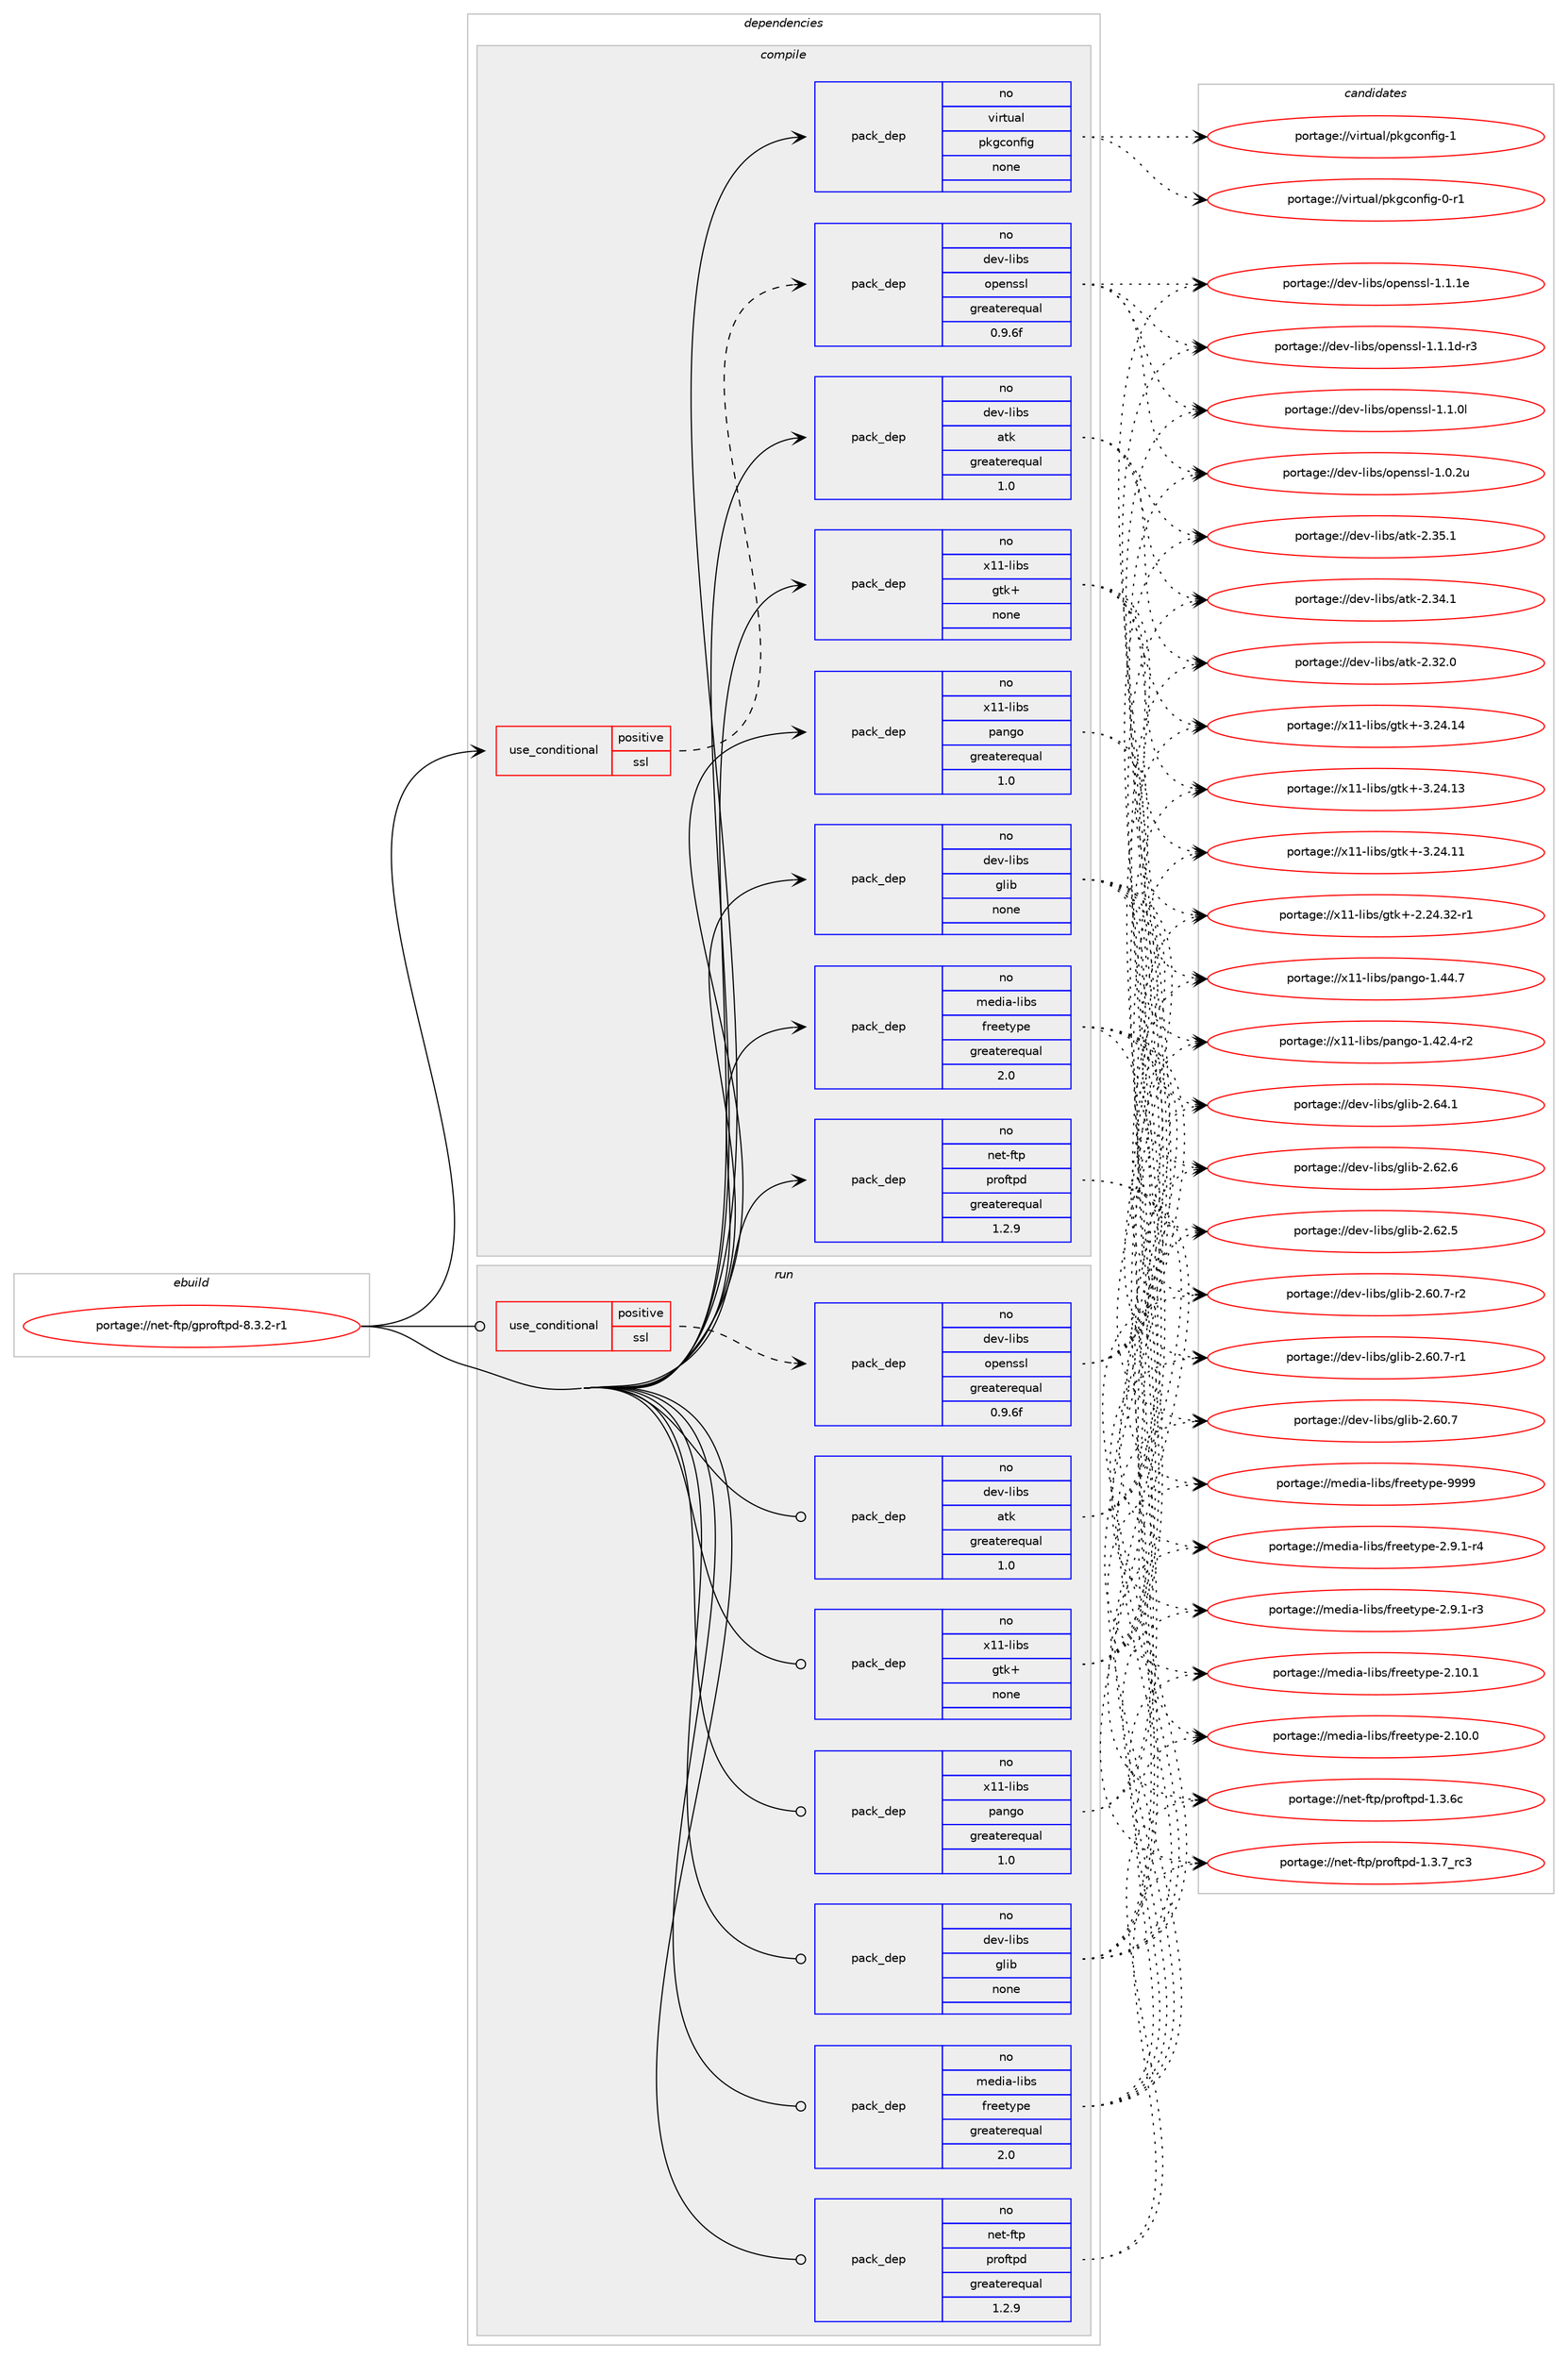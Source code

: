 digraph prolog {

# *************
# Graph options
# *************

newrank=true;
concentrate=true;
compound=true;
graph [rankdir=LR,fontname=Helvetica,fontsize=10,ranksep=1.5];#, ranksep=2.5, nodesep=0.2];
edge  [arrowhead=vee];
node  [fontname=Helvetica,fontsize=10];

# **********
# The ebuild
# **********

subgraph cluster_leftcol {
color=gray;
rank=same;
label=<<i>ebuild</i>>;
id [label="portage://net-ftp/gproftpd-8.3.2-r1", color=red, width=4, href="../net-ftp/gproftpd-8.3.2-r1.svg"];
}

# ****************
# The dependencies
# ****************

subgraph cluster_midcol {
color=gray;
label=<<i>dependencies</i>>;
subgraph cluster_compile {
fillcolor="#eeeeee";
style=filled;
label=<<i>compile</i>>;
subgraph cond4303 {
dependency19075 [label=<<TABLE BORDER="0" CELLBORDER="1" CELLSPACING="0" CELLPADDING="4"><TR><TD ROWSPAN="3" CELLPADDING="10">use_conditional</TD></TR><TR><TD>positive</TD></TR><TR><TD>ssl</TD></TR></TABLE>>, shape=none, color=red];
subgraph pack14561 {
dependency19076 [label=<<TABLE BORDER="0" CELLBORDER="1" CELLSPACING="0" CELLPADDING="4" WIDTH="220"><TR><TD ROWSPAN="6" CELLPADDING="30">pack_dep</TD></TR><TR><TD WIDTH="110">no</TD></TR><TR><TD>dev-libs</TD></TR><TR><TD>openssl</TD></TR><TR><TD>greaterequal</TD></TR><TR><TD>0.9.6f</TD></TR></TABLE>>, shape=none, color=blue];
}
dependency19075:e -> dependency19076:w [weight=20,style="dashed",arrowhead="vee"];
}
id:e -> dependency19075:w [weight=20,style="solid",arrowhead="vee"];
subgraph pack14562 {
dependency19077 [label=<<TABLE BORDER="0" CELLBORDER="1" CELLSPACING="0" CELLPADDING="4" WIDTH="220"><TR><TD ROWSPAN="6" CELLPADDING="30">pack_dep</TD></TR><TR><TD WIDTH="110">no</TD></TR><TR><TD>dev-libs</TD></TR><TR><TD>atk</TD></TR><TR><TD>greaterequal</TD></TR><TR><TD>1.0</TD></TR></TABLE>>, shape=none, color=blue];
}
id:e -> dependency19077:w [weight=20,style="solid",arrowhead="vee"];
subgraph pack14563 {
dependency19078 [label=<<TABLE BORDER="0" CELLBORDER="1" CELLSPACING="0" CELLPADDING="4" WIDTH="220"><TR><TD ROWSPAN="6" CELLPADDING="30">pack_dep</TD></TR><TR><TD WIDTH="110">no</TD></TR><TR><TD>dev-libs</TD></TR><TR><TD>glib</TD></TR><TR><TD>none</TD></TR><TR><TD></TD></TR></TABLE>>, shape=none, color=blue];
}
id:e -> dependency19078:w [weight=20,style="solid",arrowhead="vee"];
subgraph pack14564 {
dependency19079 [label=<<TABLE BORDER="0" CELLBORDER="1" CELLSPACING="0" CELLPADDING="4" WIDTH="220"><TR><TD ROWSPAN="6" CELLPADDING="30">pack_dep</TD></TR><TR><TD WIDTH="110">no</TD></TR><TR><TD>media-libs</TD></TR><TR><TD>freetype</TD></TR><TR><TD>greaterequal</TD></TR><TR><TD>2.0</TD></TR></TABLE>>, shape=none, color=blue];
}
id:e -> dependency19079:w [weight=20,style="solid",arrowhead="vee"];
subgraph pack14565 {
dependency19080 [label=<<TABLE BORDER="0" CELLBORDER="1" CELLSPACING="0" CELLPADDING="4" WIDTH="220"><TR><TD ROWSPAN="6" CELLPADDING="30">pack_dep</TD></TR><TR><TD WIDTH="110">no</TD></TR><TR><TD>net-ftp</TD></TR><TR><TD>proftpd</TD></TR><TR><TD>greaterequal</TD></TR><TR><TD>1.2.9</TD></TR></TABLE>>, shape=none, color=blue];
}
id:e -> dependency19080:w [weight=20,style="solid",arrowhead="vee"];
subgraph pack14566 {
dependency19081 [label=<<TABLE BORDER="0" CELLBORDER="1" CELLSPACING="0" CELLPADDING="4" WIDTH="220"><TR><TD ROWSPAN="6" CELLPADDING="30">pack_dep</TD></TR><TR><TD WIDTH="110">no</TD></TR><TR><TD>virtual</TD></TR><TR><TD>pkgconfig</TD></TR><TR><TD>none</TD></TR><TR><TD></TD></TR></TABLE>>, shape=none, color=blue];
}
id:e -> dependency19081:w [weight=20,style="solid",arrowhead="vee"];
subgraph pack14567 {
dependency19082 [label=<<TABLE BORDER="0" CELLBORDER="1" CELLSPACING="0" CELLPADDING="4" WIDTH="220"><TR><TD ROWSPAN="6" CELLPADDING="30">pack_dep</TD></TR><TR><TD WIDTH="110">no</TD></TR><TR><TD>x11-libs</TD></TR><TR><TD>gtk+</TD></TR><TR><TD>none</TD></TR><TR><TD></TD></TR></TABLE>>, shape=none, color=blue];
}
id:e -> dependency19082:w [weight=20,style="solid",arrowhead="vee"];
subgraph pack14568 {
dependency19083 [label=<<TABLE BORDER="0" CELLBORDER="1" CELLSPACING="0" CELLPADDING="4" WIDTH="220"><TR><TD ROWSPAN="6" CELLPADDING="30">pack_dep</TD></TR><TR><TD WIDTH="110">no</TD></TR><TR><TD>x11-libs</TD></TR><TR><TD>pango</TD></TR><TR><TD>greaterequal</TD></TR><TR><TD>1.0</TD></TR></TABLE>>, shape=none, color=blue];
}
id:e -> dependency19083:w [weight=20,style="solid",arrowhead="vee"];
}
subgraph cluster_compileandrun {
fillcolor="#eeeeee";
style=filled;
label=<<i>compile and run</i>>;
}
subgraph cluster_run {
fillcolor="#eeeeee";
style=filled;
label=<<i>run</i>>;
subgraph cond4304 {
dependency19084 [label=<<TABLE BORDER="0" CELLBORDER="1" CELLSPACING="0" CELLPADDING="4"><TR><TD ROWSPAN="3" CELLPADDING="10">use_conditional</TD></TR><TR><TD>positive</TD></TR><TR><TD>ssl</TD></TR></TABLE>>, shape=none, color=red];
subgraph pack14569 {
dependency19085 [label=<<TABLE BORDER="0" CELLBORDER="1" CELLSPACING="0" CELLPADDING="4" WIDTH="220"><TR><TD ROWSPAN="6" CELLPADDING="30">pack_dep</TD></TR><TR><TD WIDTH="110">no</TD></TR><TR><TD>dev-libs</TD></TR><TR><TD>openssl</TD></TR><TR><TD>greaterequal</TD></TR><TR><TD>0.9.6f</TD></TR></TABLE>>, shape=none, color=blue];
}
dependency19084:e -> dependency19085:w [weight=20,style="dashed",arrowhead="vee"];
}
id:e -> dependency19084:w [weight=20,style="solid",arrowhead="odot"];
subgraph pack14570 {
dependency19086 [label=<<TABLE BORDER="0" CELLBORDER="1" CELLSPACING="0" CELLPADDING="4" WIDTH="220"><TR><TD ROWSPAN="6" CELLPADDING="30">pack_dep</TD></TR><TR><TD WIDTH="110">no</TD></TR><TR><TD>dev-libs</TD></TR><TR><TD>atk</TD></TR><TR><TD>greaterequal</TD></TR><TR><TD>1.0</TD></TR></TABLE>>, shape=none, color=blue];
}
id:e -> dependency19086:w [weight=20,style="solid",arrowhead="odot"];
subgraph pack14571 {
dependency19087 [label=<<TABLE BORDER="0" CELLBORDER="1" CELLSPACING="0" CELLPADDING="4" WIDTH="220"><TR><TD ROWSPAN="6" CELLPADDING="30">pack_dep</TD></TR><TR><TD WIDTH="110">no</TD></TR><TR><TD>dev-libs</TD></TR><TR><TD>glib</TD></TR><TR><TD>none</TD></TR><TR><TD></TD></TR></TABLE>>, shape=none, color=blue];
}
id:e -> dependency19087:w [weight=20,style="solid",arrowhead="odot"];
subgraph pack14572 {
dependency19088 [label=<<TABLE BORDER="0" CELLBORDER="1" CELLSPACING="0" CELLPADDING="4" WIDTH="220"><TR><TD ROWSPAN="6" CELLPADDING="30">pack_dep</TD></TR><TR><TD WIDTH="110">no</TD></TR><TR><TD>media-libs</TD></TR><TR><TD>freetype</TD></TR><TR><TD>greaterequal</TD></TR><TR><TD>2.0</TD></TR></TABLE>>, shape=none, color=blue];
}
id:e -> dependency19088:w [weight=20,style="solid",arrowhead="odot"];
subgraph pack14573 {
dependency19089 [label=<<TABLE BORDER="0" CELLBORDER="1" CELLSPACING="0" CELLPADDING="4" WIDTH="220"><TR><TD ROWSPAN="6" CELLPADDING="30">pack_dep</TD></TR><TR><TD WIDTH="110">no</TD></TR><TR><TD>net-ftp</TD></TR><TR><TD>proftpd</TD></TR><TR><TD>greaterequal</TD></TR><TR><TD>1.2.9</TD></TR></TABLE>>, shape=none, color=blue];
}
id:e -> dependency19089:w [weight=20,style="solid",arrowhead="odot"];
subgraph pack14574 {
dependency19090 [label=<<TABLE BORDER="0" CELLBORDER="1" CELLSPACING="0" CELLPADDING="4" WIDTH="220"><TR><TD ROWSPAN="6" CELLPADDING="30">pack_dep</TD></TR><TR><TD WIDTH="110">no</TD></TR><TR><TD>x11-libs</TD></TR><TR><TD>gtk+</TD></TR><TR><TD>none</TD></TR><TR><TD></TD></TR></TABLE>>, shape=none, color=blue];
}
id:e -> dependency19090:w [weight=20,style="solid",arrowhead="odot"];
subgraph pack14575 {
dependency19091 [label=<<TABLE BORDER="0" CELLBORDER="1" CELLSPACING="0" CELLPADDING="4" WIDTH="220"><TR><TD ROWSPAN="6" CELLPADDING="30">pack_dep</TD></TR><TR><TD WIDTH="110">no</TD></TR><TR><TD>x11-libs</TD></TR><TR><TD>pango</TD></TR><TR><TD>greaterequal</TD></TR><TR><TD>1.0</TD></TR></TABLE>>, shape=none, color=blue];
}
id:e -> dependency19091:w [weight=20,style="solid",arrowhead="odot"];
}
}

# **************
# The candidates
# **************

subgraph cluster_choices {
rank=same;
color=gray;
label=<<i>candidates</i>>;

subgraph choice14561 {
color=black;
nodesep=1;
choice100101118451081059811547111112101110115115108454946494649101 [label="portage://dev-libs/openssl-1.1.1e", color=red, width=4,href="../dev-libs/openssl-1.1.1e.svg"];
choice1001011184510810598115471111121011101151151084549464946491004511451 [label="portage://dev-libs/openssl-1.1.1d-r3", color=red, width=4,href="../dev-libs/openssl-1.1.1d-r3.svg"];
choice100101118451081059811547111112101110115115108454946494648108 [label="portage://dev-libs/openssl-1.1.0l", color=red, width=4,href="../dev-libs/openssl-1.1.0l.svg"];
choice100101118451081059811547111112101110115115108454946484650117 [label="portage://dev-libs/openssl-1.0.2u", color=red, width=4,href="../dev-libs/openssl-1.0.2u.svg"];
dependency19076:e -> choice100101118451081059811547111112101110115115108454946494649101:w [style=dotted,weight="100"];
dependency19076:e -> choice1001011184510810598115471111121011101151151084549464946491004511451:w [style=dotted,weight="100"];
dependency19076:e -> choice100101118451081059811547111112101110115115108454946494648108:w [style=dotted,weight="100"];
dependency19076:e -> choice100101118451081059811547111112101110115115108454946484650117:w [style=dotted,weight="100"];
}
subgraph choice14562 {
color=black;
nodesep=1;
choice1001011184510810598115479711610745504651534649 [label="portage://dev-libs/atk-2.35.1", color=red, width=4,href="../dev-libs/atk-2.35.1.svg"];
choice1001011184510810598115479711610745504651524649 [label="portage://dev-libs/atk-2.34.1", color=red, width=4,href="../dev-libs/atk-2.34.1.svg"];
choice1001011184510810598115479711610745504651504648 [label="portage://dev-libs/atk-2.32.0", color=red, width=4,href="../dev-libs/atk-2.32.0.svg"];
dependency19077:e -> choice1001011184510810598115479711610745504651534649:w [style=dotted,weight="100"];
dependency19077:e -> choice1001011184510810598115479711610745504651524649:w [style=dotted,weight="100"];
dependency19077:e -> choice1001011184510810598115479711610745504651504648:w [style=dotted,weight="100"];
}
subgraph choice14563 {
color=black;
nodesep=1;
choice1001011184510810598115471031081059845504654524649 [label="portage://dev-libs/glib-2.64.1", color=red, width=4,href="../dev-libs/glib-2.64.1.svg"];
choice1001011184510810598115471031081059845504654504654 [label="portage://dev-libs/glib-2.62.6", color=red, width=4,href="../dev-libs/glib-2.62.6.svg"];
choice1001011184510810598115471031081059845504654504653 [label="portage://dev-libs/glib-2.62.5", color=red, width=4,href="../dev-libs/glib-2.62.5.svg"];
choice10010111845108105981154710310810598455046544846554511450 [label="portage://dev-libs/glib-2.60.7-r2", color=red, width=4,href="../dev-libs/glib-2.60.7-r2.svg"];
choice10010111845108105981154710310810598455046544846554511449 [label="portage://dev-libs/glib-2.60.7-r1", color=red, width=4,href="../dev-libs/glib-2.60.7-r1.svg"];
choice1001011184510810598115471031081059845504654484655 [label="portage://dev-libs/glib-2.60.7", color=red, width=4,href="../dev-libs/glib-2.60.7.svg"];
dependency19078:e -> choice1001011184510810598115471031081059845504654524649:w [style=dotted,weight="100"];
dependency19078:e -> choice1001011184510810598115471031081059845504654504654:w [style=dotted,weight="100"];
dependency19078:e -> choice1001011184510810598115471031081059845504654504653:w [style=dotted,weight="100"];
dependency19078:e -> choice10010111845108105981154710310810598455046544846554511450:w [style=dotted,weight="100"];
dependency19078:e -> choice10010111845108105981154710310810598455046544846554511449:w [style=dotted,weight="100"];
dependency19078:e -> choice1001011184510810598115471031081059845504654484655:w [style=dotted,weight="100"];
}
subgraph choice14564 {
color=black;
nodesep=1;
choice109101100105974510810598115471021141011011161211121014557575757 [label="portage://media-libs/freetype-9999", color=red, width=4,href="../media-libs/freetype-9999.svg"];
choice109101100105974510810598115471021141011011161211121014550465746494511452 [label="portage://media-libs/freetype-2.9.1-r4", color=red, width=4,href="../media-libs/freetype-2.9.1-r4.svg"];
choice109101100105974510810598115471021141011011161211121014550465746494511451 [label="portage://media-libs/freetype-2.9.1-r3", color=red, width=4,href="../media-libs/freetype-2.9.1-r3.svg"];
choice1091011001059745108105981154710211410110111612111210145504649484649 [label="portage://media-libs/freetype-2.10.1", color=red, width=4,href="../media-libs/freetype-2.10.1.svg"];
choice1091011001059745108105981154710211410110111612111210145504649484648 [label="portage://media-libs/freetype-2.10.0", color=red, width=4,href="../media-libs/freetype-2.10.0.svg"];
dependency19079:e -> choice109101100105974510810598115471021141011011161211121014557575757:w [style=dotted,weight="100"];
dependency19079:e -> choice109101100105974510810598115471021141011011161211121014550465746494511452:w [style=dotted,weight="100"];
dependency19079:e -> choice109101100105974510810598115471021141011011161211121014550465746494511451:w [style=dotted,weight="100"];
dependency19079:e -> choice1091011001059745108105981154710211410110111612111210145504649484649:w [style=dotted,weight="100"];
dependency19079:e -> choice1091011001059745108105981154710211410110111612111210145504649484648:w [style=dotted,weight="100"];
}
subgraph choice14565 {
color=black;
nodesep=1;
choice1101011164510211611247112114111102116112100454946514655951149951 [label="portage://net-ftp/proftpd-1.3.7_rc3", color=red, width=4,href="../net-ftp/proftpd-1.3.7_rc3.svg"];
choice110101116451021161124711211411110211611210045494651465499 [label="portage://net-ftp/proftpd-1.3.6c", color=red, width=4,href="../net-ftp/proftpd-1.3.6c.svg"];
dependency19080:e -> choice1101011164510211611247112114111102116112100454946514655951149951:w [style=dotted,weight="100"];
dependency19080:e -> choice110101116451021161124711211411110211611210045494651465499:w [style=dotted,weight="100"];
}
subgraph choice14566 {
color=black;
nodesep=1;
choice1181051141161179710847112107103991111101021051034549 [label="portage://virtual/pkgconfig-1", color=red, width=4,href="../virtual/pkgconfig-1.svg"];
choice11810511411611797108471121071039911111010210510345484511449 [label="portage://virtual/pkgconfig-0-r1", color=red, width=4,href="../virtual/pkgconfig-0-r1.svg"];
dependency19081:e -> choice1181051141161179710847112107103991111101021051034549:w [style=dotted,weight="100"];
dependency19081:e -> choice11810511411611797108471121071039911111010210510345484511449:w [style=dotted,weight="100"];
}
subgraph choice14567 {
color=black;
nodesep=1;
choice1204949451081059811547103116107434551465052464952 [label="portage://x11-libs/gtk+-3.24.14", color=red, width=4,href="../x11-libs/gtk+-3.24.14.svg"];
choice1204949451081059811547103116107434551465052464951 [label="portage://x11-libs/gtk+-3.24.13", color=red, width=4,href="../x11-libs/gtk+-3.24.13.svg"];
choice1204949451081059811547103116107434551465052464949 [label="portage://x11-libs/gtk+-3.24.11", color=red, width=4,href="../x11-libs/gtk+-3.24.11.svg"];
choice12049494510810598115471031161074345504650524651504511449 [label="portage://x11-libs/gtk+-2.24.32-r1", color=red, width=4,href="../x11-libs/gtk+-2.24.32-r1.svg"];
dependency19082:e -> choice1204949451081059811547103116107434551465052464952:w [style=dotted,weight="100"];
dependency19082:e -> choice1204949451081059811547103116107434551465052464951:w [style=dotted,weight="100"];
dependency19082:e -> choice1204949451081059811547103116107434551465052464949:w [style=dotted,weight="100"];
dependency19082:e -> choice12049494510810598115471031161074345504650524651504511449:w [style=dotted,weight="100"];
}
subgraph choice14568 {
color=black;
nodesep=1;
choice12049494510810598115471129711010311145494652524655 [label="portage://x11-libs/pango-1.44.7", color=red, width=4,href="../x11-libs/pango-1.44.7.svg"];
choice120494945108105981154711297110103111454946525046524511450 [label="portage://x11-libs/pango-1.42.4-r2", color=red, width=4,href="../x11-libs/pango-1.42.4-r2.svg"];
dependency19083:e -> choice12049494510810598115471129711010311145494652524655:w [style=dotted,weight="100"];
dependency19083:e -> choice120494945108105981154711297110103111454946525046524511450:w [style=dotted,weight="100"];
}
subgraph choice14569 {
color=black;
nodesep=1;
choice100101118451081059811547111112101110115115108454946494649101 [label="portage://dev-libs/openssl-1.1.1e", color=red, width=4,href="../dev-libs/openssl-1.1.1e.svg"];
choice1001011184510810598115471111121011101151151084549464946491004511451 [label="portage://dev-libs/openssl-1.1.1d-r3", color=red, width=4,href="../dev-libs/openssl-1.1.1d-r3.svg"];
choice100101118451081059811547111112101110115115108454946494648108 [label="portage://dev-libs/openssl-1.1.0l", color=red, width=4,href="../dev-libs/openssl-1.1.0l.svg"];
choice100101118451081059811547111112101110115115108454946484650117 [label="portage://dev-libs/openssl-1.0.2u", color=red, width=4,href="../dev-libs/openssl-1.0.2u.svg"];
dependency19085:e -> choice100101118451081059811547111112101110115115108454946494649101:w [style=dotted,weight="100"];
dependency19085:e -> choice1001011184510810598115471111121011101151151084549464946491004511451:w [style=dotted,weight="100"];
dependency19085:e -> choice100101118451081059811547111112101110115115108454946494648108:w [style=dotted,weight="100"];
dependency19085:e -> choice100101118451081059811547111112101110115115108454946484650117:w [style=dotted,weight="100"];
}
subgraph choice14570 {
color=black;
nodesep=1;
choice1001011184510810598115479711610745504651534649 [label="portage://dev-libs/atk-2.35.1", color=red, width=4,href="../dev-libs/atk-2.35.1.svg"];
choice1001011184510810598115479711610745504651524649 [label="portage://dev-libs/atk-2.34.1", color=red, width=4,href="../dev-libs/atk-2.34.1.svg"];
choice1001011184510810598115479711610745504651504648 [label="portage://dev-libs/atk-2.32.0", color=red, width=4,href="../dev-libs/atk-2.32.0.svg"];
dependency19086:e -> choice1001011184510810598115479711610745504651534649:w [style=dotted,weight="100"];
dependency19086:e -> choice1001011184510810598115479711610745504651524649:w [style=dotted,weight="100"];
dependency19086:e -> choice1001011184510810598115479711610745504651504648:w [style=dotted,weight="100"];
}
subgraph choice14571 {
color=black;
nodesep=1;
choice1001011184510810598115471031081059845504654524649 [label="portage://dev-libs/glib-2.64.1", color=red, width=4,href="../dev-libs/glib-2.64.1.svg"];
choice1001011184510810598115471031081059845504654504654 [label="portage://dev-libs/glib-2.62.6", color=red, width=4,href="../dev-libs/glib-2.62.6.svg"];
choice1001011184510810598115471031081059845504654504653 [label="portage://dev-libs/glib-2.62.5", color=red, width=4,href="../dev-libs/glib-2.62.5.svg"];
choice10010111845108105981154710310810598455046544846554511450 [label="portage://dev-libs/glib-2.60.7-r2", color=red, width=4,href="../dev-libs/glib-2.60.7-r2.svg"];
choice10010111845108105981154710310810598455046544846554511449 [label="portage://dev-libs/glib-2.60.7-r1", color=red, width=4,href="../dev-libs/glib-2.60.7-r1.svg"];
choice1001011184510810598115471031081059845504654484655 [label="portage://dev-libs/glib-2.60.7", color=red, width=4,href="../dev-libs/glib-2.60.7.svg"];
dependency19087:e -> choice1001011184510810598115471031081059845504654524649:w [style=dotted,weight="100"];
dependency19087:e -> choice1001011184510810598115471031081059845504654504654:w [style=dotted,weight="100"];
dependency19087:e -> choice1001011184510810598115471031081059845504654504653:w [style=dotted,weight="100"];
dependency19087:e -> choice10010111845108105981154710310810598455046544846554511450:w [style=dotted,weight="100"];
dependency19087:e -> choice10010111845108105981154710310810598455046544846554511449:w [style=dotted,weight="100"];
dependency19087:e -> choice1001011184510810598115471031081059845504654484655:w [style=dotted,weight="100"];
}
subgraph choice14572 {
color=black;
nodesep=1;
choice109101100105974510810598115471021141011011161211121014557575757 [label="portage://media-libs/freetype-9999", color=red, width=4,href="../media-libs/freetype-9999.svg"];
choice109101100105974510810598115471021141011011161211121014550465746494511452 [label="portage://media-libs/freetype-2.9.1-r4", color=red, width=4,href="../media-libs/freetype-2.9.1-r4.svg"];
choice109101100105974510810598115471021141011011161211121014550465746494511451 [label="portage://media-libs/freetype-2.9.1-r3", color=red, width=4,href="../media-libs/freetype-2.9.1-r3.svg"];
choice1091011001059745108105981154710211410110111612111210145504649484649 [label="portage://media-libs/freetype-2.10.1", color=red, width=4,href="../media-libs/freetype-2.10.1.svg"];
choice1091011001059745108105981154710211410110111612111210145504649484648 [label="portage://media-libs/freetype-2.10.0", color=red, width=4,href="../media-libs/freetype-2.10.0.svg"];
dependency19088:e -> choice109101100105974510810598115471021141011011161211121014557575757:w [style=dotted,weight="100"];
dependency19088:e -> choice109101100105974510810598115471021141011011161211121014550465746494511452:w [style=dotted,weight="100"];
dependency19088:e -> choice109101100105974510810598115471021141011011161211121014550465746494511451:w [style=dotted,weight="100"];
dependency19088:e -> choice1091011001059745108105981154710211410110111612111210145504649484649:w [style=dotted,weight="100"];
dependency19088:e -> choice1091011001059745108105981154710211410110111612111210145504649484648:w [style=dotted,weight="100"];
}
subgraph choice14573 {
color=black;
nodesep=1;
choice1101011164510211611247112114111102116112100454946514655951149951 [label="portage://net-ftp/proftpd-1.3.7_rc3", color=red, width=4,href="../net-ftp/proftpd-1.3.7_rc3.svg"];
choice110101116451021161124711211411110211611210045494651465499 [label="portage://net-ftp/proftpd-1.3.6c", color=red, width=4,href="../net-ftp/proftpd-1.3.6c.svg"];
dependency19089:e -> choice1101011164510211611247112114111102116112100454946514655951149951:w [style=dotted,weight="100"];
dependency19089:e -> choice110101116451021161124711211411110211611210045494651465499:w [style=dotted,weight="100"];
}
subgraph choice14574 {
color=black;
nodesep=1;
choice1204949451081059811547103116107434551465052464952 [label="portage://x11-libs/gtk+-3.24.14", color=red, width=4,href="../x11-libs/gtk+-3.24.14.svg"];
choice1204949451081059811547103116107434551465052464951 [label="portage://x11-libs/gtk+-3.24.13", color=red, width=4,href="../x11-libs/gtk+-3.24.13.svg"];
choice1204949451081059811547103116107434551465052464949 [label="portage://x11-libs/gtk+-3.24.11", color=red, width=4,href="../x11-libs/gtk+-3.24.11.svg"];
choice12049494510810598115471031161074345504650524651504511449 [label="portage://x11-libs/gtk+-2.24.32-r1", color=red, width=4,href="../x11-libs/gtk+-2.24.32-r1.svg"];
dependency19090:e -> choice1204949451081059811547103116107434551465052464952:w [style=dotted,weight="100"];
dependency19090:e -> choice1204949451081059811547103116107434551465052464951:w [style=dotted,weight="100"];
dependency19090:e -> choice1204949451081059811547103116107434551465052464949:w [style=dotted,weight="100"];
dependency19090:e -> choice12049494510810598115471031161074345504650524651504511449:w [style=dotted,weight="100"];
}
subgraph choice14575 {
color=black;
nodesep=1;
choice12049494510810598115471129711010311145494652524655 [label="portage://x11-libs/pango-1.44.7", color=red, width=4,href="../x11-libs/pango-1.44.7.svg"];
choice120494945108105981154711297110103111454946525046524511450 [label="portage://x11-libs/pango-1.42.4-r2", color=red, width=4,href="../x11-libs/pango-1.42.4-r2.svg"];
dependency19091:e -> choice12049494510810598115471129711010311145494652524655:w [style=dotted,weight="100"];
dependency19091:e -> choice120494945108105981154711297110103111454946525046524511450:w [style=dotted,weight="100"];
}
}

}
